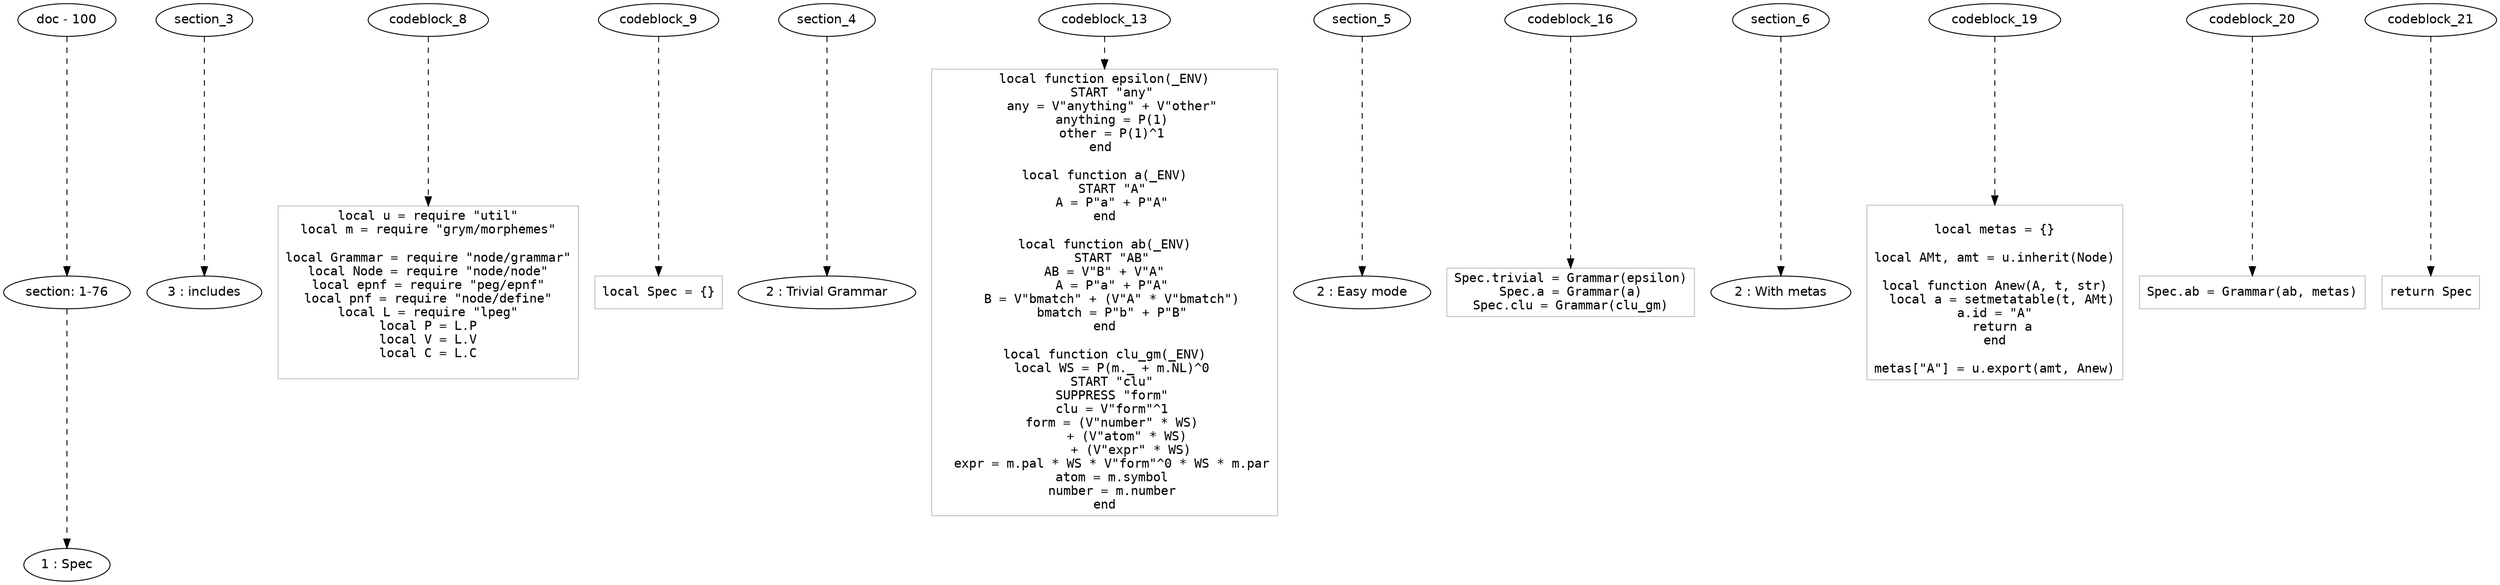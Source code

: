 digraph hierarchy {

node [fontname=Helvetica]
edge [style=dashed]

doc_0 [label="doc - 100"]


doc_0 -> { section_1}
{rank=same; section_1}

section_1 [label="section: 1-76"]


section_1 -> { header_2}
{rank=same; header_2}

header_2 [label="1 : Spec"]


section_3 -> { header_7}
{rank=same; header_7}

header_7 [label="3 : includes"]


codeblock_8 -> leaf_10
leaf_10  [color=Gray,shape=rectangle,fontname=Inconsolata,label="local u = require \"util\"
local m = require \"grym/morphemes\"

local Grammar = require \"node/grammar\"
local Node = require \"node/node\"
local epnf = require \"peg/epnf\"
local pnf = require \"node/define\"
local L = require \"lpeg\"
local P = L.P
local V = L.V
local C = L.C

"]
codeblock_9 -> leaf_11
leaf_11  [color=Gray,shape=rectangle,fontname=Inconsolata,label="local Spec = {}"]
section_4 -> { header_12}
{rank=same; header_12}

header_12 [label="2 : Trivial Grammar"]


codeblock_13 -> leaf_14
leaf_14  [color=Gray,shape=rectangle,fontname=Inconsolata,label="local function epsilon(_ENV)
  START \"any\"
  any = V\"anything\" + V\"other\"
  anything = P(1)
  other = P(1)^1
end 

local function a(_ENV)
  START \"A\"
  A = P\"a\" + P\"A\"
end

local function ab(_ENV)
  START \"AB\"
  AB = V\"B\" + V\"A\"  
  A = P\"a\" + P\"A\"
  B = V\"bmatch\" + (V\"A\" * V\"bmatch\")
  bmatch = P\"b\" + P\"B\"
end

local function clu_gm(_ENV)
  local WS = P(m._ + m.NL)^0
  START \"clu\"
  SUPPRESS \"form\"
  clu = V\"form\"^1
  form = (V\"number\" * WS)
       + (V\"atom\" * WS) 
       + (V\"expr\" * WS)
  expr = m.pal * WS * V\"form\"^0 * WS * m.par
  atom = m.symbol
  number = m.number
end"]
section_5 -> { header_15}
{rank=same; header_15}

header_15 [label="2 : Easy mode"]


codeblock_16 -> leaf_17
leaf_17  [color=Gray,shape=rectangle,fontname=Inconsolata,label="Spec.trivial = Grammar(epsilon)
Spec.a = Grammar(a)
Spec.clu = Grammar(clu_gm)"]
section_6 -> { header_18}
{rank=same; header_18}

header_18 [label="2 : With metas"]


codeblock_19 -> leaf_22
leaf_22  [color=Gray,shape=rectangle,fontname=Inconsolata,label="
local metas = {}

local AMt, amt = u.inherit(Node)

local function Anew(A, t, str)
  local a = setmetatable(t, AMt)
  a.id = \"A\"  
  return a
end

metas[\"A\"] = u.export(amt, Anew)"]
codeblock_20 -> leaf_23
leaf_23  [color=Gray,shape=rectangle,fontname=Inconsolata,label="Spec.ab = Grammar(ab, metas)"]
codeblock_21 -> leaf_24
leaf_24  [color=Gray,shape=rectangle,fontname=Inconsolata,label="return Spec"]

}
